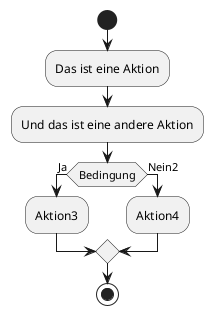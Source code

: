 @startuml Activity Example
start
:Das ist eine Aktion;
:Und das ist eine andere Aktion;
if (Bedingung) then (Ja)
  :Aktion3;
else (Nein2)
  :Aktion4;
endif
stop
@enduml